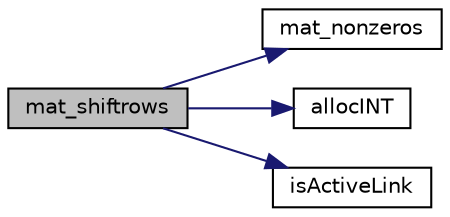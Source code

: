 digraph "mat_shiftrows"
{
  edge [fontname="Helvetica",fontsize="10",labelfontname="Helvetica",labelfontsize="10"];
  node [fontname="Helvetica",fontsize="10",shape=record];
  rankdir="LR";
  Node2683 [label="mat_shiftrows",height=0.2,width=0.4,color="black", fillcolor="grey75", style="filled", fontcolor="black"];
  Node2683 -> Node2684 [color="midnightblue",fontsize="10",style="solid",fontname="Helvetica"];
  Node2684 [label="mat_nonzeros",height=0.2,width=0.4,color="black", fillcolor="white", style="filled",URL="$dc/d9a/lp__matrix_8c.html#a9430c42ed7853fd8dd6463ed7165f243"];
  Node2683 -> Node2685 [color="midnightblue",fontsize="10",style="solid",fontname="Helvetica"];
  Node2685 [label="allocINT",height=0.2,width=0.4,color="black", fillcolor="white", style="filled",URL="$d9/d18/lp__utils_8c.html#a2081b8e14a0691b7e3931fa280ad9e63"];
  Node2683 -> Node2686 [color="midnightblue",fontsize="10",style="solid",fontname="Helvetica"];
  Node2686 [label="isActiveLink",height=0.2,width=0.4,color="black", fillcolor="white", style="filled",URL="$d9/d18/lp__utils_8c.html#a183f62e53061778d4fdb381e27d8cf4c"];
}

